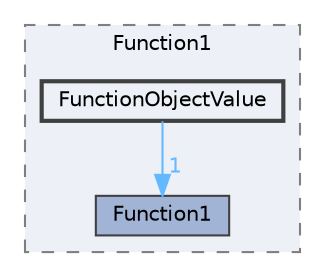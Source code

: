 digraph "src/OpenFOAM/primitives/functions/Function1/FunctionObjectValue"
{
 // LATEX_PDF_SIZE
  bgcolor="transparent";
  edge [fontname=Helvetica,fontsize=10,labelfontname=Helvetica,labelfontsize=10];
  node [fontname=Helvetica,fontsize=10,shape=box,height=0.2,width=0.4];
  compound=true
  subgraph clusterdir_bf4f273fcff898a8e57532425217d669 {
    graph [ bgcolor="#edf0f7", pencolor="grey50", label="Function1", fontname=Helvetica,fontsize=10 style="filled,dashed", URL="dir_bf4f273fcff898a8e57532425217d669.html",tooltip=""]
  dir_c0adf992fe16fe46b123b20bd86c3f11 [label="Function1", fillcolor="#a2b4d6", color="grey25", style="filled", URL="dir_c0adf992fe16fe46b123b20bd86c3f11.html",tooltip=""];
  dir_15a97daba6d8c303fcaa08f8888d9ce2 [label="FunctionObjectValue", fillcolor="#edf0f7", color="grey25", style="filled,bold", URL="dir_15a97daba6d8c303fcaa08f8888d9ce2.html",tooltip=""];
  }
  dir_15a97daba6d8c303fcaa08f8888d9ce2->dir_c0adf992fe16fe46b123b20bd86c3f11 [headlabel="1", labeldistance=1.5 headhref="dir_001527_001508.html" href="dir_001527_001508.html" color="steelblue1" fontcolor="steelblue1"];
}
